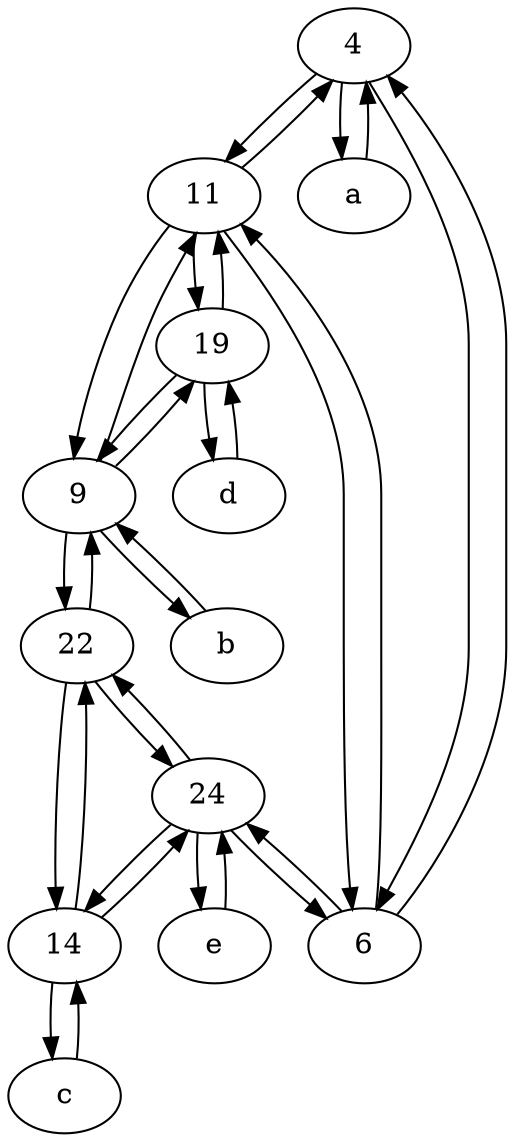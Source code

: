 digraph  {
	4;
	e [pos="30,50!"];
	11;
	9;
	14;
	a [pos="40,10!"];
	24;
	b [pos="50,20!"];
	22;
	6;
	c [pos="20,10!"];
	d [pos="20,30!"];
	19;
	22 -> 14;
	9 -> 11;
	e -> 24;
	24 -> 22;
	4 -> 6;
	9 -> 19;
	11 -> 9;
	19 -> 11;
	11 -> 6;
	6 -> 24;
	22 -> 9;
	19 -> 9;
	11 -> 4;
	4 -> a;
	19 -> d;
	6 -> 4;
	24 -> e;
	24 -> 6;
	b -> 9;
	24 -> 14;
	a -> 4;
	14 -> 22;
	9 -> b;
	14 -> c;
	22 -> 24;
	9 -> 22;
	c -> 14;
	11 -> 19;
	6 -> 11;
	d -> 19;
	14 -> 24;
	4 -> 11;

	}